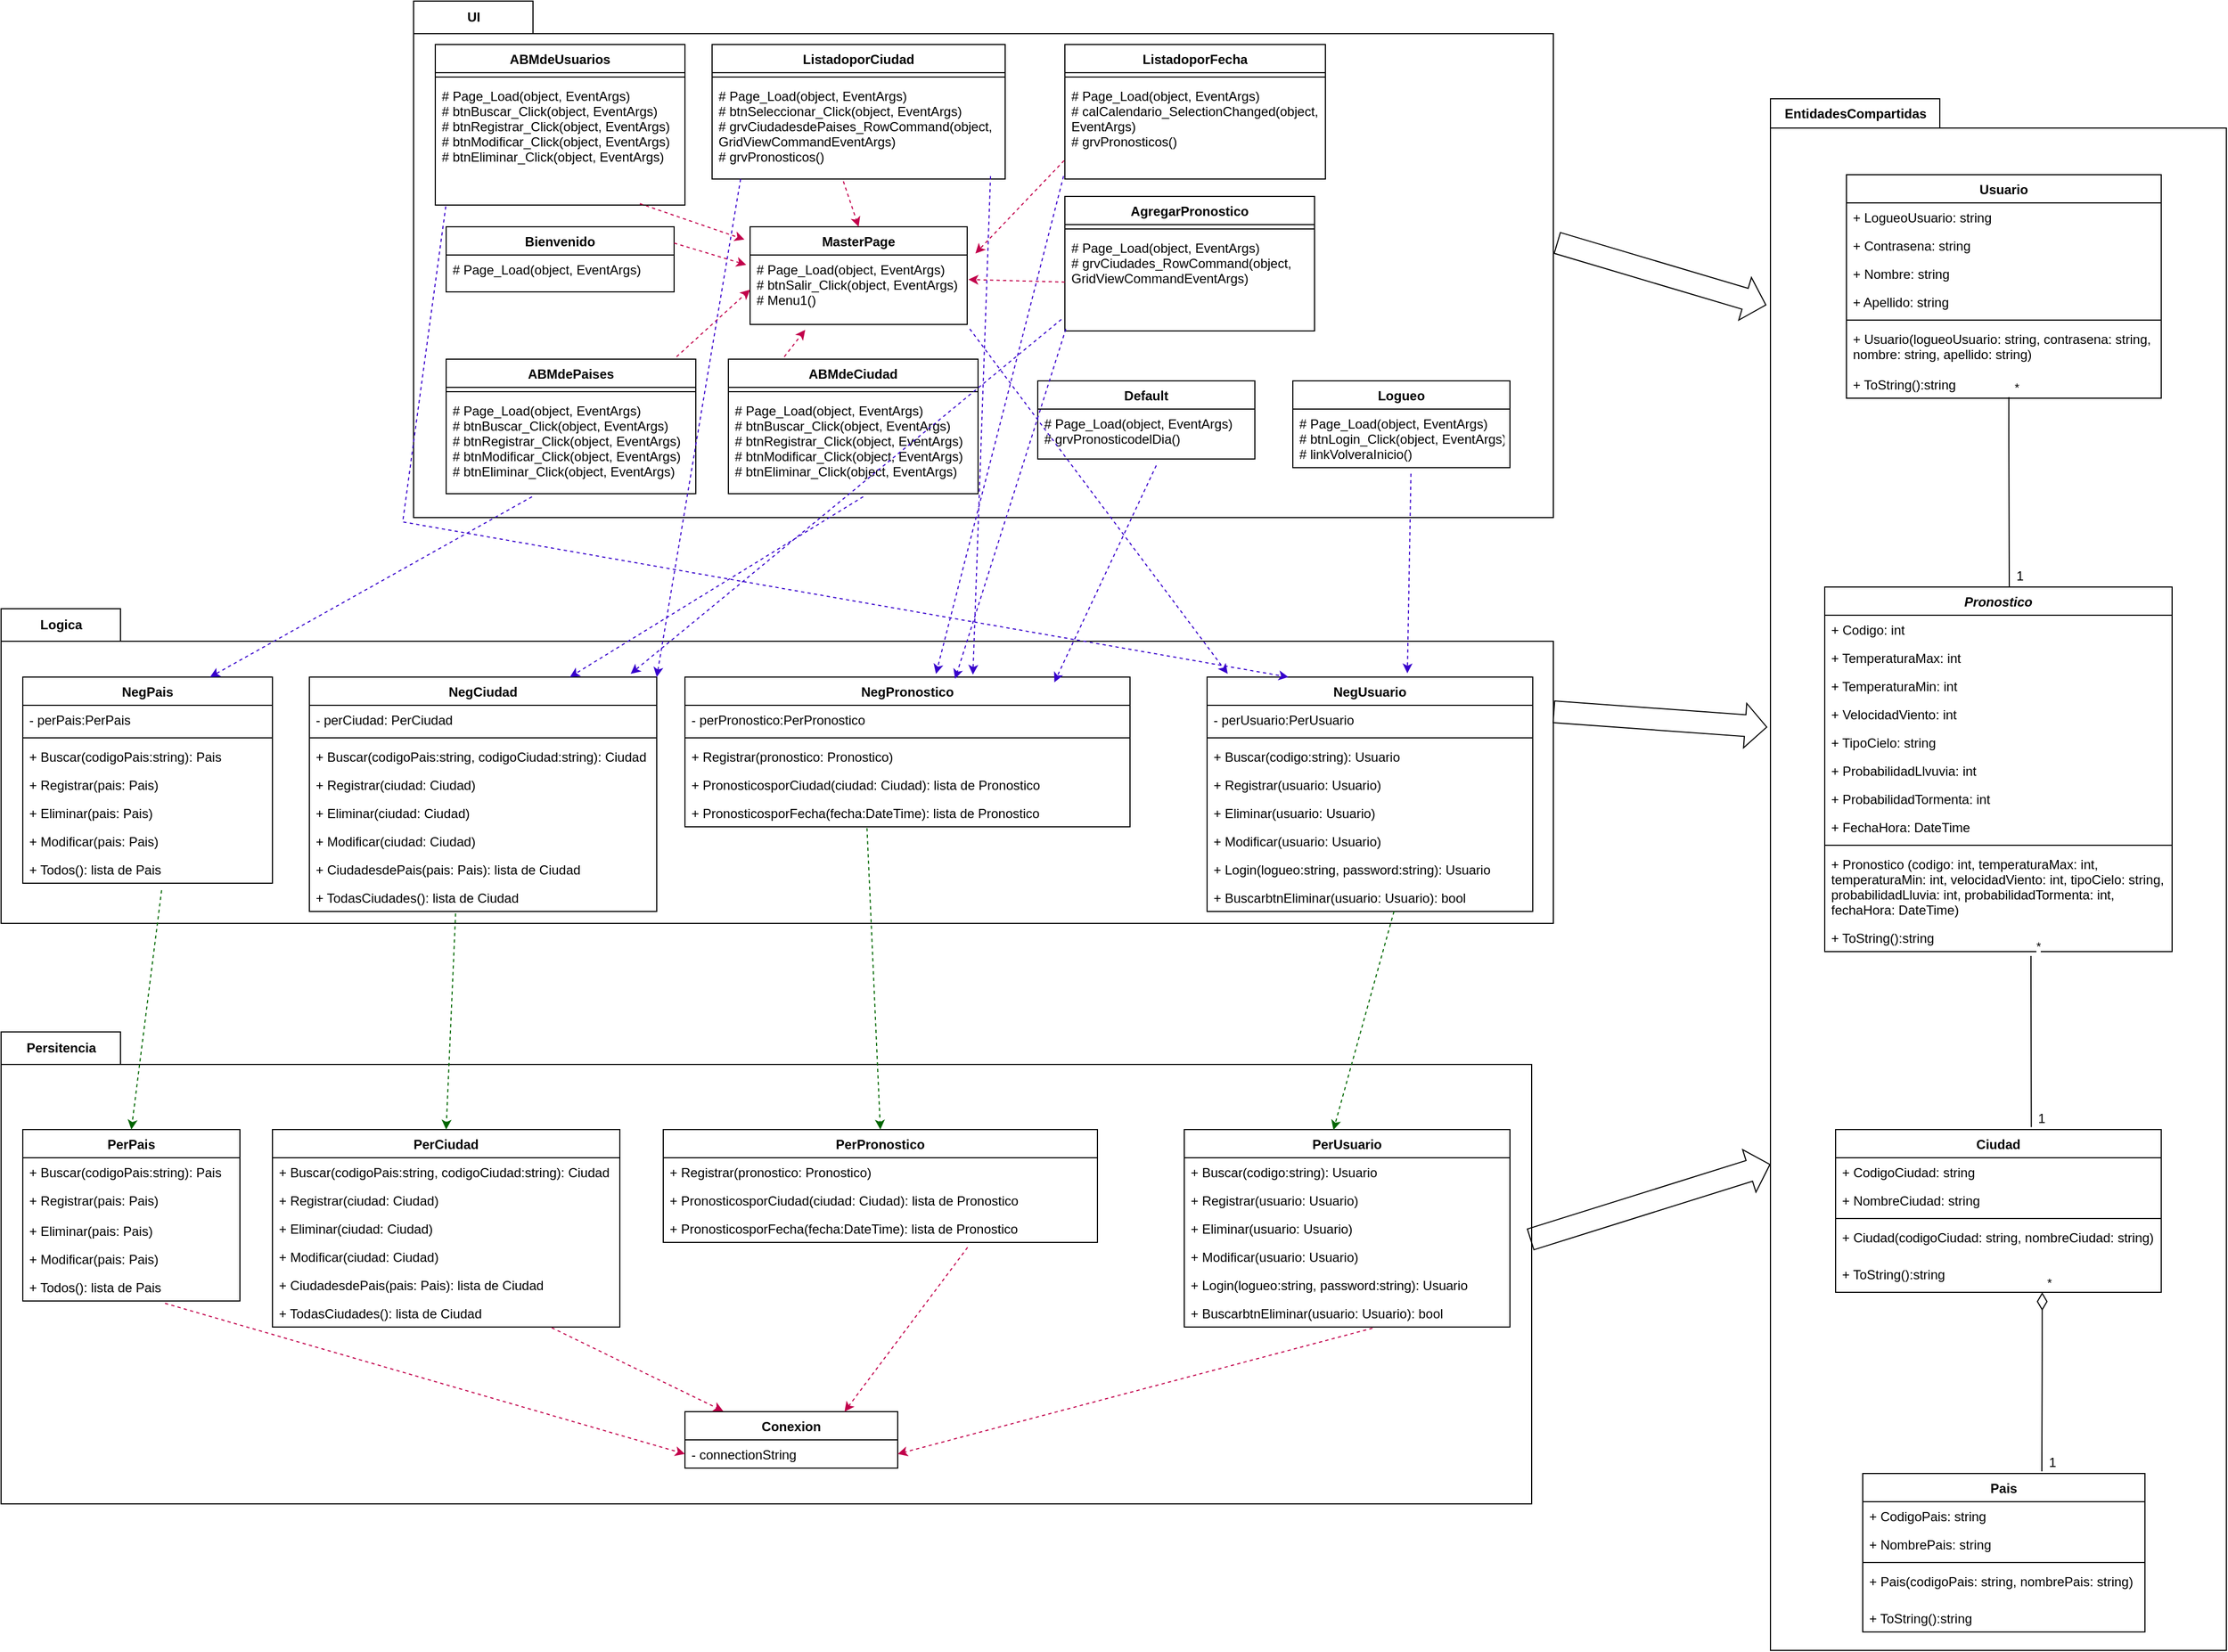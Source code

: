 <mxfile version="14.6.13" type="device"><diagram id="I49CF3sh-JaFK47ZxmbG" name="Página-1"><mxGraphModel dx="1024" dy="1761" grid="1" gridSize="10" guides="1" tooltips="1" connect="1" arrows="1" fold="1" page="1" pageScale="1" pageWidth="827" pageHeight="1169" math="0" shadow="0"><root><mxCell id="0"/><mxCell id="1" parent="0"/><mxCell id="HqcwjfHnpXyvjbrCQ0-o-144" value="EntidadesCompartidas" style="shape=folder;fontStyle=1;tabWidth=156;tabHeight=27;tabPosition=left;html=1;boundedLbl=1;labelInHeader=1;container=1;collapsible=0;recursiveResize=0;" parent="1" vertex="1"><mxGeometry x="1760" y="-560" width="420" height="1430" as="geometry"/></mxCell><mxCell id="HqcwjfHnpXyvjbrCQ0-o-1" value="Persitencia" style="shape=folder;fontStyle=1;tabWidth=110;tabHeight=30;tabPosition=left;html=1;boundedLbl=1;labelInHeader=1;container=1;collapsible=0;recursiveResize=0;" parent="1" vertex="1"><mxGeometry x="130" y="300" width="1410" height="435" as="geometry"/></mxCell><mxCell id="HqcwjfHnpXyvjbrCQ0-o-20" value="Conexion" style="swimlane;fontStyle=1;align=center;verticalAlign=top;childLayout=stackLayout;horizontal=1;startSize=26;horizontalStack=0;resizeParent=1;resizeParentMax=0;resizeLast=0;collapsible=1;marginBottom=0;" parent="HqcwjfHnpXyvjbrCQ0-o-1" vertex="1"><mxGeometry x="630" y="350" width="196" height="52" as="geometry"/></mxCell><mxCell id="HqcwjfHnpXyvjbrCQ0-o-21" value="- connectionString" style="text;strokeColor=none;fillColor=none;align=left;verticalAlign=top;spacingLeft=4;spacingRight=4;overflow=hidden;rotatable=0;points=[[0,0.5],[1,0.5]];portConstraint=eastwest;fontStyle=0" parent="HqcwjfHnpXyvjbrCQ0-o-20" vertex="1"><mxGeometry y="26" width="196" height="26" as="geometry"/></mxCell><mxCell id="HqcwjfHnpXyvjbrCQ0-o-36" value="PerCiudad" style="swimlane;fontStyle=1;align=center;verticalAlign=top;childLayout=stackLayout;horizontal=1;startSize=26;horizontalStack=0;resizeParent=1;resizeParentMax=0;resizeLast=0;collapsible=1;marginBottom=0;" parent="HqcwjfHnpXyvjbrCQ0-o-1" vertex="1"><mxGeometry x="250" y="90" width="320" height="182" as="geometry"><mxRectangle x="70" y="585" width="100" height="26" as="alternateBounds"/></mxGeometry></mxCell><mxCell id="HqcwjfHnpXyvjbrCQ0-o-37" value="+ Buscar(codigoPais:string, codigoCiudad:string): Ciudad" style="text;strokeColor=none;fillColor=none;align=left;verticalAlign=top;spacingLeft=4;spacingRight=4;overflow=hidden;rotatable=0;points=[[0,0.5],[1,0.5]];portConstraint=eastwest;fontStyle=0" parent="HqcwjfHnpXyvjbrCQ0-o-36" vertex="1"><mxGeometry y="26" width="320" height="26" as="geometry"/></mxCell><mxCell id="HqcwjfHnpXyvjbrCQ0-o-38" value="+ Registrar(ciudad: Ciudad) " style="text;strokeColor=none;fillColor=none;align=left;verticalAlign=top;spacingLeft=4;spacingRight=4;overflow=hidden;rotatable=0;points=[[0,0.5],[1,0.5]];portConstraint=eastwest;fontStyle=0" parent="HqcwjfHnpXyvjbrCQ0-o-36" vertex="1"><mxGeometry y="52" width="320" height="26" as="geometry"/></mxCell><mxCell id="HqcwjfHnpXyvjbrCQ0-o-39" value="+ Eliminar(ciudad: Ciudad) " style="text;strokeColor=none;fillColor=none;align=left;verticalAlign=top;spacingLeft=4;spacingRight=4;overflow=hidden;rotatable=0;points=[[0,0.5],[1,0.5]];portConstraint=eastwest;fontStyle=0" parent="HqcwjfHnpXyvjbrCQ0-o-36" vertex="1"><mxGeometry y="78" width="320" height="26" as="geometry"/></mxCell><mxCell id="HqcwjfHnpXyvjbrCQ0-o-40" value="+ Modificar(ciudad: Ciudad) " style="text;strokeColor=none;fillColor=none;align=left;verticalAlign=top;spacingLeft=4;spacingRight=4;overflow=hidden;rotatable=0;points=[[0,0.5],[1,0.5]];portConstraint=eastwest;fontStyle=0" parent="HqcwjfHnpXyvjbrCQ0-o-36" vertex="1"><mxGeometry y="104" width="320" height="26" as="geometry"/></mxCell><mxCell id="HqcwjfHnpXyvjbrCQ0-o-41" value="+ CiudadesdePais(pais: Pais): lista de Ciudad" style="text;strokeColor=none;fillColor=none;align=left;verticalAlign=top;spacingLeft=4;spacingRight=4;overflow=hidden;rotatable=0;points=[[0,0.5],[1,0.5]];portConstraint=eastwest;fontStyle=0" parent="HqcwjfHnpXyvjbrCQ0-o-36" vertex="1"><mxGeometry y="130" width="320" height="26" as="geometry"/></mxCell><mxCell id="HqcwjfHnpXyvjbrCQ0-o-42" value="+ TodasCiudades(): lista de Ciudad" style="text;strokeColor=none;fillColor=none;align=left;verticalAlign=top;spacingLeft=4;spacingRight=4;overflow=hidden;rotatable=0;points=[[0,0.5],[1,0.5]];portConstraint=eastwest;fontStyle=0" parent="HqcwjfHnpXyvjbrCQ0-o-36" vertex="1"><mxGeometry y="156" width="320" height="26" as="geometry"/></mxCell><mxCell id="HqcwjfHnpXyvjbrCQ0-o-30" value="PerPais" style="swimlane;fontStyle=1;align=center;verticalAlign=top;childLayout=stackLayout;horizontal=1;startSize=26;horizontalStack=0;resizeParent=1;resizeParentMax=0;resizeLast=0;collapsible=1;marginBottom=0;" parent="HqcwjfHnpXyvjbrCQ0-o-1" vertex="1"><mxGeometry x="20" y="90" width="200" height="158" as="geometry"><mxRectangle x="70" y="585" width="100" height="26" as="alternateBounds"/></mxGeometry></mxCell><mxCell id="HqcwjfHnpXyvjbrCQ0-o-31" value="+ Buscar(codigoPais:string): Pais" style="text;strokeColor=none;fillColor=none;align=left;verticalAlign=top;spacingLeft=4;spacingRight=4;overflow=hidden;rotatable=0;points=[[0,0.5],[1,0.5]];portConstraint=eastwest;fontStyle=0" parent="HqcwjfHnpXyvjbrCQ0-o-30" vertex="1"><mxGeometry y="26" width="200" height="26" as="geometry"/></mxCell><mxCell id="HqcwjfHnpXyvjbrCQ0-o-32" value="+ Registrar(pais: Pais) " style="text;strokeColor=none;fillColor=none;align=left;verticalAlign=top;spacingLeft=4;spacingRight=4;overflow=hidden;rotatable=0;points=[[0,0.5],[1,0.5]];portConstraint=eastwest;fontStyle=0" parent="HqcwjfHnpXyvjbrCQ0-o-30" vertex="1"><mxGeometry y="52" width="200" height="28" as="geometry"/></mxCell><mxCell id="HqcwjfHnpXyvjbrCQ0-o-33" value="+ Eliminar(pais: Pais) " style="text;strokeColor=none;fillColor=none;align=left;verticalAlign=top;spacingLeft=4;spacingRight=4;overflow=hidden;rotatable=0;points=[[0,0.5],[1,0.5]];portConstraint=eastwest;fontStyle=0" parent="HqcwjfHnpXyvjbrCQ0-o-30" vertex="1"><mxGeometry y="80" width="200" height="26" as="geometry"/></mxCell><mxCell id="HqcwjfHnpXyvjbrCQ0-o-34" value="+ Modificar(pais: Pais) " style="text;strokeColor=none;fillColor=none;align=left;verticalAlign=top;spacingLeft=4;spacingRight=4;overflow=hidden;rotatable=0;points=[[0,0.5],[1,0.5]];portConstraint=eastwest;fontStyle=0" parent="HqcwjfHnpXyvjbrCQ0-o-30" vertex="1"><mxGeometry y="106" width="200" height="26" as="geometry"/></mxCell><mxCell id="HqcwjfHnpXyvjbrCQ0-o-35" value="+ Todos(): lista de Pais" style="text;strokeColor=none;fillColor=none;align=left;verticalAlign=top;spacingLeft=4;spacingRight=4;overflow=hidden;rotatable=0;points=[[0,0.5],[1,0.5]];portConstraint=eastwest;fontStyle=0" parent="HqcwjfHnpXyvjbrCQ0-o-30" vertex="1"><mxGeometry y="132" width="200" height="26" as="geometry"/></mxCell><mxCell id="HqcwjfHnpXyvjbrCQ0-o-43" value="PerPronostico" style="swimlane;fontStyle=1;align=center;verticalAlign=top;childLayout=stackLayout;horizontal=1;startSize=26;horizontalStack=0;resizeParent=1;resizeParentMax=0;resizeLast=0;collapsible=1;marginBottom=0;" parent="HqcwjfHnpXyvjbrCQ0-o-1" vertex="1"><mxGeometry x="610" y="90" width="400" height="104" as="geometry"><mxRectangle x="70" y="585" width="100" height="26" as="alternateBounds"/></mxGeometry></mxCell><mxCell id="HqcwjfHnpXyvjbrCQ0-o-44" value="+ Registrar(pronostico: Pronostico) " style="text;strokeColor=none;fillColor=none;align=left;verticalAlign=top;spacingLeft=4;spacingRight=4;overflow=hidden;rotatable=0;points=[[0,0.5],[1,0.5]];portConstraint=eastwest;fontStyle=0" parent="HqcwjfHnpXyvjbrCQ0-o-43" vertex="1"><mxGeometry y="26" width="400" height="26" as="geometry"/></mxCell><mxCell id="HqcwjfHnpXyvjbrCQ0-o-45" value="+ PronosticosporCiudad(ciudad: Ciudad): lista de Pronostico" style="text;strokeColor=none;fillColor=none;align=left;verticalAlign=top;spacingLeft=4;spacingRight=4;overflow=hidden;rotatable=0;points=[[0,0.5],[1,0.5]];portConstraint=eastwest;fontStyle=0" parent="HqcwjfHnpXyvjbrCQ0-o-43" vertex="1"><mxGeometry y="52" width="400" height="26" as="geometry"/></mxCell><mxCell id="HqcwjfHnpXyvjbrCQ0-o-46" value="+ PronosticosporFecha(fecha:DateTime): lista de Pronostico" style="text;strokeColor=none;fillColor=none;align=left;verticalAlign=top;spacingLeft=4;spacingRight=4;overflow=hidden;rotatable=0;points=[[0,0.5],[1,0.5]];portConstraint=eastwest;fontStyle=0" parent="HqcwjfHnpXyvjbrCQ0-o-43" vertex="1"><mxGeometry y="78" width="400" height="26" as="geometry"/></mxCell><mxCell id="HqcwjfHnpXyvjbrCQ0-o-48" value="PerUsuario" style="swimlane;fontStyle=1;align=center;verticalAlign=top;childLayout=stackLayout;horizontal=1;startSize=26;horizontalStack=0;resizeParent=1;resizeParentMax=0;resizeLast=0;collapsible=1;marginBottom=0;" parent="HqcwjfHnpXyvjbrCQ0-o-1" vertex="1"><mxGeometry x="1090" y="90" width="300" height="182" as="geometry"><mxRectangle x="70" y="585" width="100" height="26" as="alternateBounds"/></mxGeometry></mxCell><mxCell id="HqcwjfHnpXyvjbrCQ0-o-49" value="+ Buscar(codigo:string): Usuario" style="text;strokeColor=none;fillColor=none;align=left;verticalAlign=top;spacingLeft=4;spacingRight=4;overflow=hidden;rotatable=0;points=[[0,0.5],[1,0.5]];portConstraint=eastwest;fontStyle=0" parent="HqcwjfHnpXyvjbrCQ0-o-48" vertex="1"><mxGeometry y="26" width="300" height="26" as="geometry"/></mxCell><mxCell id="HqcwjfHnpXyvjbrCQ0-o-50" value="+ Registrar(usuario: Usuario) " style="text;strokeColor=none;fillColor=none;align=left;verticalAlign=top;spacingLeft=4;spacingRight=4;overflow=hidden;rotatable=0;points=[[0,0.5],[1,0.5]];portConstraint=eastwest;fontStyle=0" parent="HqcwjfHnpXyvjbrCQ0-o-48" vertex="1"><mxGeometry y="52" width="300" height="26" as="geometry"/></mxCell><mxCell id="HqcwjfHnpXyvjbrCQ0-o-51" value="+ Eliminar(usuario: Usuario) " style="text;strokeColor=none;fillColor=none;align=left;verticalAlign=top;spacingLeft=4;spacingRight=4;overflow=hidden;rotatable=0;points=[[0,0.5],[1,0.5]];portConstraint=eastwest;fontStyle=0" parent="HqcwjfHnpXyvjbrCQ0-o-48" vertex="1"><mxGeometry y="78" width="300" height="26" as="geometry"/></mxCell><mxCell id="HqcwjfHnpXyvjbrCQ0-o-52" value="+ Modificar(usuario: Usuario) " style="text;strokeColor=none;fillColor=none;align=left;verticalAlign=top;spacingLeft=4;spacingRight=4;overflow=hidden;rotatable=0;points=[[0,0.5],[1,0.5]];portConstraint=eastwest;fontStyle=0" parent="HqcwjfHnpXyvjbrCQ0-o-48" vertex="1"><mxGeometry y="104" width="300" height="26" as="geometry"/></mxCell><mxCell id="HqcwjfHnpXyvjbrCQ0-o-53" value="+ Login(logueo:string, password:string): Usuario" style="text;strokeColor=none;fillColor=none;align=left;verticalAlign=top;spacingLeft=4;spacingRight=4;overflow=hidden;rotatable=0;points=[[0,0.5],[1,0.5]];portConstraint=eastwest;fontStyle=0" parent="HqcwjfHnpXyvjbrCQ0-o-48" vertex="1"><mxGeometry y="130" width="300" height="26" as="geometry"/></mxCell><mxCell id="HqcwjfHnpXyvjbrCQ0-o-212" value="+ BuscarbtnEliminar(usuario: Usuario): bool" style="text;strokeColor=none;fillColor=none;align=left;verticalAlign=top;spacingLeft=4;spacingRight=4;overflow=hidden;rotatable=0;points=[[0,0.5],[1,0.5]];portConstraint=eastwest;fontStyle=0" parent="HqcwjfHnpXyvjbrCQ0-o-48" vertex="1"><mxGeometry y="156" width="300" height="26" as="geometry"/></mxCell><mxCell id="VYjYgSZGdd7-2acoFGYu-6" value="" style="endArrow=classic;html=1;rounded=0;entryX=0.75;entryY=0;entryDx=0;entryDy=0;exitX=0.701;exitY=1.177;exitDx=0;exitDy=0;dashed=1;fillColor=#d80073;strokeColor=#C2004B;exitPerimeter=0;" parent="HqcwjfHnpXyvjbrCQ0-o-1" source="HqcwjfHnpXyvjbrCQ0-o-46" target="HqcwjfHnpXyvjbrCQ0-o-20" edge="1"><mxGeometry width="50" height="50" relative="1" as="geometry"><mxPoint x="950" y="470" as="sourcePoint"/><mxPoint x="712" y="671.024" as="targetPoint"/></mxGeometry></mxCell><mxCell id="VYjYgSZGdd7-2acoFGYu-7" value="" style="endArrow=classic;html=1;rounded=0;entryX=1;entryY=0.5;entryDx=0;entryDy=0;exitX=0.578;exitY=1.041;exitDx=0;exitDy=0;dashed=1;fillColor=#d80073;strokeColor=#C2004B;exitPerimeter=0;" parent="HqcwjfHnpXyvjbrCQ0-o-1" source="HqcwjfHnpXyvjbrCQ0-o-212" target="HqcwjfHnpXyvjbrCQ0-o-21" edge="1"><mxGeometry width="50" height="50" relative="1" as="geometry"><mxPoint x="640" y="490" as="sourcePoint"/><mxPoint x="632.044" y="530.184" as="targetPoint"/></mxGeometry></mxCell><mxCell id="VYjYgSZGdd7-2acoFGYu-8" value="" style="endArrow=classic;html=1;rounded=0;entryX=0;entryY=0.5;entryDx=0;entryDy=0;exitX=0.655;exitY=1.082;exitDx=0;exitDy=0;dashed=1;fillColor=#d80073;strokeColor=#C2004B;exitPerimeter=0;" parent="HqcwjfHnpXyvjbrCQ0-o-1" source="HqcwjfHnpXyvjbrCQ0-o-35" target="HqcwjfHnpXyvjbrCQ0-o-21" edge="1"><mxGeometry width="50" height="50" relative="1" as="geometry"><mxPoint x="590" y="500" as="sourcePoint"/><mxPoint x="582.044" y="540.184" as="targetPoint"/></mxGeometry></mxCell><mxCell id="VYjYgSZGdd7-2acoFGYu-9" value="" style="endArrow=classic;html=1;rounded=0;entryX=0.18;entryY=-0.01;entryDx=0;entryDy=0;exitX=0.804;exitY=1.026;exitDx=0;exitDy=0;dashed=1;fillColor=#d80073;strokeColor=#C2004B;exitPerimeter=0;entryPerimeter=0;" parent="HqcwjfHnpXyvjbrCQ0-o-1" source="HqcwjfHnpXyvjbrCQ0-o-42" target="HqcwjfHnpXyvjbrCQ0-o-20" edge="1"><mxGeometry width="50" height="50" relative="1" as="geometry"><mxPoint x="600" y="540" as="sourcePoint"/><mxPoint x="592.044" y="580.184" as="targetPoint"/></mxGeometry></mxCell><mxCell id="HqcwjfHnpXyvjbrCQ0-o-55" value="Logica" style="shape=folder;fontStyle=1;tabWidth=110;tabHeight=30;tabPosition=left;html=1;boundedLbl=1;labelInHeader=1;container=1;collapsible=0;recursiveResize=0;" parent="1" vertex="1"><mxGeometry x="130" y="-90" width="1430" height="290" as="geometry"/></mxCell><mxCell id="HqcwjfHnpXyvjbrCQ0-o-81" value="NegPronostico" style="swimlane;fontStyle=1;align=center;verticalAlign=top;childLayout=stackLayout;horizontal=1;startSize=26;horizontalStack=0;resizeParent=1;resizeParentMax=0;resizeLast=0;collapsible=1;marginBottom=0;" parent="HqcwjfHnpXyvjbrCQ0-o-55" vertex="1"><mxGeometry x="630" y="63" width="410" height="138" as="geometry"><mxRectangle x="120" y="410" width="100" height="26" as="alternateBounds"/></mxGeometry></mxCell><mxCell id="HqcwjfHnpXyvjbrCQ0-o-82" value="- perPronostico:PerPronostico " style="text;strokeColor=none;fillColor=none;align=left;verticalAlign=top;spacingLeft=4;spacingRight=4;overflow=hidden;rotatable=0;points=[[0,0.5],[1,0.5]];portConstraint=eastwest;fontStyle=0" parent="HqcwjfHnpXyvjbrCQ0-o-81" vertex="1"><mxGeometry y="26" width="410" height="26" as="geometry"/></mxCell><mxCell id="HqcwjfHnpXyvjbrCQ0-o-83" value="" style="line;strokeWidth=1;fillColor=none;align=left;verticalAlign=middle;spacingTop=-1;spacingLeft=3;spacingRight=3;rotatable=0;labelPosition=right;points=[];portConstraint=eastwest;" parent="HqcwjfHnpXyvjbrCQ0-o-81" vertex="1"><mxGeometry y="52" width="410" height="8" as="geometry"/></mxCell><mxCell id="HqcwjfHnpXyvjbrCQ0-o-84" value="+ Registrar(pronostico: Pronostico) " style="text;strokeColor=none;fillColor=none;align=left;verticalAlign=top;spacingLeft=4;spacingRight=4;overflow=hidden;rotatable=0;points=[[0,0.5],[1,0.5]];portConstraint=eastwest;fontStyle=0" parent="HqcwjfHnpXyvjbrCQ0-o-81" vertex="1"><mxGeometry y="60" width="410" height="26" as="geometry"/></mxCell><mxCell id="HqcwjfHnpXyvjbrCQ0-o-85" value="+ PronosticosporCiudad(ciudad: Ciudad): lista de Pronostico" style="text;strokeColor=none;fillColor=none;align=left;verticalAlign=top;spacingLeft=4;spacingRight=4;overflow=hidden;rotatable=0;points=[[0,0.5],[1,0.5]];portConstraint=eastwest;fontStyle=0" parent="HqcwjfHnpXyvjbrCQ0-o-81" vertex="1"><mxGeometry y="86" width="410" height="26" as="geometry"/></mxCell><mxCell id="HqcwjfHnpXyvjbrCQ0-o-86" value="+ PronosticosporFecha(fecha:DateTime): lista de Pronostico" style="text;strokeColor=none;fillColor=none;align=left;verticalAlign=top;spacingLeft=4;spacingRight=4;overflow=hidden;rotatable=0;points=[[0,0.5],[1,0.5]];portConstraint=eastwest;fontStyle=0" parent="HqcwjfHnpXyvjbrCQ0-o-81" vertex="1"><mxGeometry y="112" width="410" height="26" as="geometry"/></mxCell><mxCell id="HqcwjfHnpXyvjbrCQ0-o-72" value="NegCiudad" style="swimlane;fontStyle=1;align=center;verticalAlign=top;childLayout=stackLayout;horizontal=1;startSize=26;horizontalStack=0;resizeParent=1;resizeParentMax=0;resizeLast=0;collapsible=1;marginBottom=0;" parent="HqcwjfHnpXyvjbrCQ0-o-55" vertex="1"><mxGeometry x="284" y="63" width="320" height="216" as="geometry"><mxRectangle x="120" y="410" width="100" height="26" as="alternateBounds"/></mxGeometry></mxCell><mxCell id="HqcwjfHnpXyvjbrCQ0-o-73" value="- perCiudad: PerCiudad " style="text;strokeColor=none;fillColor=none;align=left;verticalAlign=top;spacingLeft=4;spacingRight=4;overflow=hidden;rotatable=0;points=[[0,0.5],[1,0.5]];portConstraint=eastwest;fontStyle=0" parent="HqcwjfHnpXyvjbrCQ0-o-72" vertex="1"><mxGeometry y="26" width="320" height="26" as="geometry"/></mxCell><mxCell id="HqcwjfHnpXyvjbrCQ0-o-74" value="" style="line;strokeWidth=1;fillColor=none;align=left;verticalAlign=middle;spacingTop=-1;spacingLeft=3;spacingRight=3;rotatable=0;labelPosition=right;points=[];portConstraint=eastwest;" parent="HqcwjfHnpXyvjbrCQ0-o-72" vertex="1"><mxGeometry y="52" width="320" height="8" as="geometry"/></mxCell><mxCell id="HqcwjfHnpXyvjbrCQ0-o-75" value="+ Buscar(codigoPais:string, codigoCiudad:string): Ciudad" style="text;strokeColor=none;fillColor=none;align=left;verticalAlign=top;spacingLeft=4;spacingRight=4;overflow=hidden;rotatable=0;points=[[0,0.5],[1,0.5]];portConstraint=eastwest;fontStyle=0" parent="HqcwjfHnpXyvjbrCQ0-o-72" vertex="1"><mxGeometry y="60" width="320" height="26" as="geometry"/></mxCell><mxCell id="HqcwjfHnpXyvjbrCQ0-o-76" value="+ Registrar(ciudad: Ciudad) " style="text;strokeColor=none;fillColor=none;align=left;verticalAlign=top;spacingLeft=4;spacingRight=4;overflow=hidden;rotatable=0;points=[[0,0.5],[1,0.5]];portConstraint=eastwest;fontStyle=0" parent="HqcwjfHnpXyvjbrCQ0-o-72" vertex="1"><mxGeometry y="86" width="320" height="26" as="geometry"/></mxCell><mxCell id="HqcwjfHnpXyvjbrCQ0-o-77" value="+ Eliminar(ciudad: Ciudad) " style="text;strokeColor=none;fillColor=none;align=left;verticalAlign=top;spacingLeft=4;spacingRight=4;overflow=hidden;rotatable=0;points=[[0,0.5],[1,0.5]];portConstraint=eastwest;fontStyle=0" parent="HqcwjfHnpXyvjbrCQ0-o-72" vertex="1"><mxGeometry y="112" width="320" height="26" as="geometry"/></mxCell><mxCell id="HqcwjfHnpXyvjbrCQ0-o-78" value="+ Modificar(ciudad: Ciudad) " style="text;strokeColor=none;fillColor=none;align=left;verticalAlign=top;spacingLeft=4;spacingRight=4;overflow=hidden;rotatable=0;points=[[0,0.5],[1,0.5]];portConstraint=eastwest;fontStyle=0" parent="HqcwjfHnpXyvjbrCQ0-o-72" vertex="1"><mxGeometry y="138" width="320" height="26" as="geometry"/></mxCell><mxCell id="HqcwjfHnpXyvjbrCQ0-o-79" value="+ CiudadesdePais(pais: Pais): lista de Ciudad" style="text;strokeColor=none;fillColor=none;align=left;verticalAlign=top;spacingLeft=4;spacingRight=4;overflow=hidden;rotatable=0;points=[[0,0.5],[1,0.5]];portConstraint=eastwest;fontStyle=0" parent="HqcwjfHnpXyvjbrCQ0-o-72" vertex="1"><mxGeometry y="164" width="320" height="26" as="geometry"/></mxCell><mxCell id="HqcwjfHnpXyvjbrCQ0-o-80" value="+ TodasCiudades(): lista de Ciudad" style="text;strokeColor=none;fillColor=none;align=left;verticalAlign=top;spacingLeft=4;spacingRight=4;overflow=hidden;rotatable=0;points=[[0,0.5],[1,0.5]];portConstraint=eastwest;fontStyle=0" parent="HqcwjfHnpXyvjbrCQ0-o-72" vertex="1"><mxGeometry y="190" width="320" height="26" as="geometry"/></mxCell><mxCell id="HqcwjfHnpXyvjbrCQ0-o-88" value="NegUsuario" style="swimlane;fontStyle=1;align=center;verticalAlign=top;childLayout=stackLayout;horizontal=1;startSize=26;horizontalStack=0;resizeParent=1;resizeParentMax=0;resizeLast=0;collapsible=1;marginBottom=0;" parent="HqcwjfHnpXyvjbrCQ0-o-55" vertex="1"><mxGeometry x="1111" y="63" width="300" height="216" as="geometry"><mxRectangle x="120" y="410" width="100" height="26" as="alternateBounds"/></mxGeometry></mxCell><mxCell id="HqcwjfHnpXyvjbrCQ0-o-89" value="- perUsuario:PerUsuario " style="text;strokeColor=none;fillColor=none;align=left;verticalAlign=top;spacingLeft=4;spacingRight=4;overflow=hidden;rotatable=0;points=[[0,0.5],[1,0.5]];portConstraint=eastwest;fontStyle=0" parent="HqcwjfHnpXyvjbrCQ0-o-88" vertex="1"><mxGeometry y="26" width="300" height="26" as="geometry"/></mxCell><mxCell id="HqcwjfHnpXyvjbrCQ0-o-90" value="" style="line;strokeWidth=1;fillColor=none;align=left;verticalAlign=middle;spacingTop=-1;spacingLeft=3;spacingRight=3;rotatable=0;labelPosition=right;points=[];portConstraint=eastwest;" parent="HqcwjfHnpXyvjbrCQ0-o-88" vertex="1"><mxGeometry y="52" width="300" height="8" as="geometry"/></mxCell><mxCell id="HqcwjfHnpXyvjbrCQ0-o-91" value="+ Buscar(codigo:string): Usuario" style="text;strokeColor=none;fillColor=none;align=left;verticalAlign=top;spacingLeft=4;spacingRight=4;overflow=hidden;rotatable=0;points=[[0,0.5],[1,0.5]];portConstraint=eastwest;fontStyle=0" parent="HqcwjfHnpXyvjbrCQ0-o-88" vertex="1"><mxGeometry y="60" width="300" height="26" as="geometry"/></mxCell><mxCell id="HqcwjfHnpXyvjbrCQ0-o-92" value="+ Registrar(usuario: Usuario) " style="text;strokeColor=none;fillColor=none;align=left;verticalAlign=top;spacingLeft=4;spacingRight=4;overflow=hidden;rotatable=0;points=[[0,0.5],[1,0.5]];portConstraint=eastwest;fontStyle=0" parent="HqcwjfHnpXyvjbrCQ0-o-88" vertex="1"><mxGeometry y="86" width="300" height="26" as="geometry"/></mxCell><mxCell id="HqcwjfHnpXyvjbrCQ0-o-93" value="+ Eliminar(usuario: Usuario) " style="text;strokeColor=none;fillColor=none;align=left;verticalAlign=top;spacingLeft=4;spacingRight=4;overflow=hidden;rotatable=0;points=[[0,0.5],[1,0.5]];portConstraint=eastwest;fontStyle=0" parent="HqcwjfHnpXyvjbrCQ0-o-88" vertex="1"><mxGeometry y="112" width="300" height="26" as="geometry"/></mxCell><mxCell id="HqcwjfHnpXyvjbrCQ0-o-94" value="+ Modificar(usuario: Usuario) " style="text;strokeColor=none;fillColor=none;align=left;verticalAlign=top;spacingLeft=4;spacingRight=4;overflow=hidden;rotatable=0;points=[[0,0.5],[1,0.5]];portConstraint=eastwest;fontStyle=0" parent="HqcwjfHnpXyvjbrCQ0-o-88" vertex="1"><mxGeometry y="138" width="300" height="26" as="geometry"/></mxCell><mxCell id="HqcwjfHnpXyvjbrCQ0-o-95" value="+ Login(logueo:string, password:string): Usuario" style="text;strokeColor=none;fillColor=none;align=left;verticalAlign=top;spacingLeft=4;spacingRight=4;overflow=hidden;rotatable=0;points=[[0,0.5],[1,0.5]];portConstraint=eastwest;fontStyle=0" parent="HqcwjfHnpXyvjbrCQ0-o-88" vertex="1"><mxGeometry y="164" width="300" height="26" as="geometry"/></mxCell><mxCell id="MFG7VOL0xQD7jnvWzTgx-1" value="+ BuscarbtnEliminar(usuario: Usuario): bool" style="text;strokeColor=none;fillColor=none;align=left;verticalAlign=top;spacingLeft=4;spacingRight=4;overflow=hidden;rotatable=0;points=[[0,0.5],[1,0.5]];portConstraint=eastwest;fontStyle=0" parent="HqcwjfHnpXyvjbrCQ0-o-88" vertex="1"><mxGeometry y="190" width="300" height="26" as="geometry"/></mxCell><mxCell id="HqcwjfHnpXyvjbrCQ0-o-64" value="NegPais" style="swimlane;fontStyle=1;align=center;verticalAlign=top;childLayout=stackLayout;horizontal=1;startSize=26;horizontalStack=0;resizeParent=1;resizeParentMax=0;resizeLast=0;collapsible=1;marginBottom=0;" parent="HqcwjfHnpXyvjbrCQ0-o-55" vertex="1"><mxGeometry x="20" y="63" width="230" height="190" as="geometry"><mxRectangle x="120" y="410" width="100" height="26" as="alternateBounds"/></mxGeometry></mxCell><mxCell id="HqcwjfHnpXyvjbrCQ0-o-65" value="- perPais:PerPais " style="text;strokeColor=none;fillColor=none;align=left;verticalAlign=top;spacingLeft=4;spacingRight=4;overflow=hidden;rotatable=0;points=[[0,0.5],[1,0.5]];portConstraint=eastwest;fontStyle=0" parent="HqcwjfHnpXyvjbrCQ0-o-64" vertex="1"><mxGeometry y="26" width="230" height="26" as="geometry"/></mxCell><mxCell id="HqcwjfHnpXyvjbrCQ0-o-66" value="" style="line;strokeWidth=1;fillColor=none;align=left;verticalAlign=middle;spacingTop=-1;spacingLeft=3;spacingRight=3;rotatable=0;labelPosition=right;points=[];portConstraint=eastwest;" parent="HqcwjfHnpXyvjbrCQ0-o-64" vertex="1"><mxGeometry y="52" width="230" height="8" as="geometry"/></mxCell><mxCell id="HqcwjfHnpXyvjbrCQ0-o-67" value="+ Buscar(codigoPais:string): Pais" style="text;strokeColor=none;fillColor=none;align=left;verticalAlign=top;spacingLeft=4;spacingRight=4;overflow=hidden;rotatable=0;points=[[0,0.5],[1,0.5]];portConstraint=eastwest;fontStyle=0" parent="HqcwjfHnpXyvjbrCQ0-o-64" vertex="1"><mxGeometry y="60" width="230" height="26" as="geometry"/></mxCell><mxCell id="HqcwjfHnpXyvjbrCQ0-o-68" value="+ Registrar(pais: Pais) " style="text;strokeColor=none;fillColor=none;align=left;verticalAlign=top;spacingLeft=4;spacingRight=4;overflow=hidden;rotatable=0;points=[[0,0.5],[1,0.5]];portConstraint=eastwest;fontStyle=0" parent="HqcwjfHnpXyvjbrCQ0-o-64" vertex="1"><mxGeometry y="86" width="230" height="26" as="geometry"/></mxCell><mxCell id="HqcwjfHnpXyvjbrCQ0-o-69" value="+ Eliminar(pais: Pais) " style="text;strokeColor=none;fillColor=none;align=left;verticalAlign=top;spacingLeft=4;spacingRight=4;overflow=hidden;rotatable=0;points=[[0,0.5],[1,0.5]];portConstraint=eastwest;fontStyle=0" parent="HqcwjfHnpXyvjbrCQ0-o-64" vertex="1"><mxGeometry y="112" width="230" height="26" as="geometry"/></mxCell><mxCell id="HqcwjfHnpXyvjbrCQ0-o-70" value="+ Modificar(pais: Pais) " style="text;strokeColor=none;fillColor=none;align=left;verticalAlign=top;spacingLeft=4;spacingRight=4;overflow=hidden;rotatable=0;points=[[0,0.5],[1,0.5]];portConstraint=eastwest;fontStyle=0" parent="HqcwjfHnpXyvjbrCQ0-o-64" vertex="1"><mxGeometry y="138" width="230" height="26" as="geometry"/></mxCell><mxCell id="HqcwjfHnpXyvjbrCQ0-o-71" value="+ Todos(): lista de Pais" style="text;strokeColor=none;fillColor=none;align=left;verticalAlign=top;spacingLeft=4;spacingRight=4;overflow=hidden;rotatable=0;points=[[0,0.5],[1,0.5]];portConstraint=eastwest;fontStyle=0" parent="HqcwjfHnpXyvjbrCQ0-o-64" vertex="1"><mxGeometry y="164" width="230" height="26" as="geometry"/></mxCell><mxCell id="HqcwjfHnpXyvjbrCQ0-o-97" value="Usuario" style="swimlane;fontStyle=1;childLayout=stackLayout;horizontal=1;startSize=26;fillColor=none;horizontalStack=0;resizeParent=1;resizeParentMax=0;resizeLast=0;collapsible=1;marginBottom=0;" parent="1" vertex="1"><mxGeometry x="1830" y="-490" width="290" height="206" as="geometry"/></mxCell><mxCell id="HqcwjfHnpXyvjbrCQ0-o-98" value="+ LogueoUsuario: string" style="text;strokeColor=none;fillColor=none;align=left;verticalAlign=top;spacingLeft=4;spacingRight=4;overflow=hidden;rotatable=0;points=[[0,0.5],[1,0.5]];portConstraint=eastwest;" parent="HqcwjfHnpXyvjbrCQ0-o-97" vertex="1"><mxGeometry y="26" width="290" height="26" as="geometry"/></mxCell><mxCell id="HqcwjfHnpXyvjbrCQ0-o-99" value="+ Contrasena: string" style="text;strokeColor=none;fillColor=none;align=left;verticalAlign=top;spacingLeft=4;spacingRight=4;overflow=hidden;rotatable=0;points=[[0,0.5],[1,0.5]];portConstraint=eastwest;" parent="HqcwjfHnpXyvjbrCQ0-o-97" vertex="1"><mxGeometry y="52" width="290" height="26" as="geometry"/></mxCell><mxCell id="HqcwjfHnpXyvjbrCQ0-o-100" value="+ Nombre: string" style="text;strokeColor=none;fillColor=none;align=left;verticalAlign=top;spacingLeft=4;spacingRight=4;overflow=hidden;rotatable=0;points=[[0,0.5],[1,0.5]];portConstraint=eastwest;" parent="HqcwjfHnpXyvjbrCQ0-o-97" vertex="1"><mxGeometry y="78" width="290" height="26" as="geometry"/></mxCell><mxCell id="HqcwjfHnpXyvjbrCQ0-o-101" value="+ Apellido: string" style="text;strokeColor=none;fillColor=none;align=left;verticalAlign=top;spacingLeft=4;spacingRight=4;overflow=hidden;rotatable=0;points=[[0,0.5],[1,0.5]];portConstraint=eastwest;" parent="HqcwjfHnpXyvjbrCQ0-o-97" vertex="1"><mxGeometry y="104" width="290" height="26" as="geometry"/></mxCell><mxCell id="HqcwjfHnpXyvjbrCQ0-o-102" value="" style="line;strokeWidth=1;fillColor=none;align=left;verticalAlign=middle;spacingTop=-1;spacingLeft=3;spacingRight=3;rotatable=0;labelPosition=right;points=[];portConstraint=eastwest;" parent="HqcwjfHnpXyvjbrCQ0-o-97" vertex="1"><mxGeometry y="130" width="290" height="8" as="geometry"/></mxCell><mxCell id="HqcwjfHnpXyvjbrCQ0-o-103" value="+ Usuario(logueoUsuario: string, contrasena: string,&#10;nombre: string, apellido: string)" style="text;strokeColor=none;fillColor=none;align=left;verticalAlign=top;spacingLeft=4;spacingRight=4;overflow=hidden;rotatable=0;points=[[0,0.5],[1,0.5]];portConstraint=eastwest;" parent="HqcwjfHnpXyvjbrCQ0-o-97" vertex="1"><mxGeometry y="138" width="290" height="42" as="geometry"/></mxCell><mxCell id="HqcwjfHnpXyvjbrCQ0-o-104" value="+ ToString():string" style="text;strokeColor=none;fillColor=none;align=left;verticalAlign=top;spacingLeft=4;spacingRight=4;overflow=hidden;rotatable=0;points=[[0,0.5],[1,0.5]];portConstraint=eastwest;" parent="HqcwjfHnpXyvjbrCQ0-o-97" vertex="1"><mxGeometry y="180" width="290" height="26" as="geometry"/></mxCell><mxCell id="HqcwjfHnpXyvjbrCQ0-o-105" value="Pronostico" style="swimlane;fontStyle=3;childLayout=stackLayout;horizontal=1;startSize=26;fillColor=none;horizontalStack=0;resizeParent=1;resizeParentMax=0;resizeLast=0;collapsible=1;marginBottom=0;" parent="1" vertex="1"><mxGeometry x="1810" y="-110" width="320" height="336" as="geometry"><mxRectangle x="80" y="80" width="90" height="26" as="alternateBounds"/></mxGeometry></mxCell><mxCell id="HqcwjfHnpXyvjbrCQ0-o-106" value="+ Codigo: int" style="text;strokeColor=none;fillColor=none;align=left;verticalAlign=top;spacingLeft=4;spacingRight=4;overflow=hidden;rotatable=0;points=[[0,0.5],[1,0.5]];portConstraint=eastwest;" parent="HqcwjfHnpXyvjbrCQ0-o-105" vertex="1"><mxGeometry y="26" width="320" height="26" as="geometry"/></mxCell><mxCell id="HqcwjfHnpXyvjbrCQ0-o-107" value="+ TemperaturaMax: int" style="text;strokeColor=none;fillColor=none;align=left;verticalAlign=top;spacingLeft=4;spacingRight=4;overflow=hidden;rotatable=0;points=[[0,0.5],[1,0.5]];portConstraint=eastwest;fontStyle=0" parent="HqcwjfHnpXyvjbrCQ0-o-105" vertex="1"><mxGeometry y="52" width="320" height="26" as="geometry"/></mxCell><mxCell id="HqcwjfHnpXyvjbrCQ0-o-108" value="+ TemperaturaMin: int" style="text;strokeColor=none;fillColor=none;align=left;verticalAlign=top;spacingLeft=4;spacingRight=4;overflow=hidden;rotatable=0;points=[[0,0.5],[1,0.5]];portConstraint=eastwest;" parent="HqcwjfHnpXyvjbrCQ0-o-105" vertex="1"><mxGeometry y="78" width="320" height="26" as="geometry"/></mxCell><mxCell id="HqcwjfHnpXyvjbrCQ0-o-109" value="+ VelocidadViento: int" style="text;strokeColor=none;fillColor=none;align=left;verticalAlign=top;spacingLeft=4;spacingRight=4;overflow=hidden;rotatable=0;points=[[0,0.5],[1,0.5]];portConstraint=eastwest;fontStyle=0" parent="HqcwjfHnpXyvjbrCQ0-o-105" vertex="1"><mxGeometry y="104" width="320" height="26" as="geometry"/></mxCell><mxCell id="HqcwjfHnpXyvjbrCQ0-o-110" value="+ TipoCielo: string" style="text;strokeColor=none;fillColor=none;align=left;verticalAlign=top;spacingLeft=4;spacingRight=4;overflow=hidden;rotatable=0;points=[[0,0.5],[1,0.5]];portConstraint=eastwest;fontStyle=0" parent="HqcwjfHnpXyvjbrCQ0-o-105" vertex="1"><mxGeometry y="130" width="320" height="26" as="geometry"/></mxCell><mxCell id="HqcwjfHnpXyvjbrCQ0-o-111" value="+ ProbabilidadLlvuvia: int" style="text;strokeColor=none;fillColor=none;align=left;verticalAlign=top;spacingLeft=4;spacingRight=4;overflow=hidden;rotatable=0;points=[[0,0.5],[1,0.5]];portConstraint=eastwest;" parent="HqcwjfHnpXyvjbrCQ0-o-105" vertex="1"><mxGeometry y="156" width="320" height="26" as="geometry"/></mxCell><mxCell id="HqcwjfHnpXyvjbrCQ0-o-112" value="+ ProbabilidadTormenta: int" style="text;strokeColor=none;fillColor=none;align=left;verticalAlign=top;spacingLeft=4;spacingRight=4;overflow=hidden;rotatable=0;points=[[0,0.5],[1,0.5]];portConstraint=eastwest;" parent="HqcwjfHnpXyvjbrCQ0-o-105" vertex="1"><mxGeometry y="182" width="320" height="26" as="geometry"/></mxCell><mxCell id="HqcwjfHnpXyvjbrCQ0-o-113" value="+ FechaHora: DateTime" style="text;strokeColor=none;fillColor=none;align=left;verticalAlign=top;spacingLeft=4;spacingRight=4;overflow=hidden;rotatable=0;points=[[0,0.5],[1,0.5]];portConstraint=eastwest;" parent="HqcwjfHnpXyvjbrCQ0-o-105" vertex="1"><mxGeometry y="208" width="320" height="26" as="geometry"/></mxCell><mxCell id="HqcwjfHnpXyvjbrCQ0-o-114" value="" style="line;strokeWidth=1;fillColor=none;align=left;verticalAlign=middle;spacingTop=-1;spacingLeft=3;spacingRight=3;rotatable=0;labelPosition=right;points=[];portConstraint=eastwest;" parent="HqcwjfHnpXyvjbrCQ0-o-105" vertex="1"><mxGeometry y="234" width="320" height="8" as="geometry"/></mxCell><mxCell id="HqcwjfHnpXyvjbrCQ0-o-115" value="+ Pronostico (codigo: int, temperaturaMax: int,&#10;temperaturaMin: int, velocidadViento: int, tipoCielo: string,&#10;probabilidadLluvia: int, probabilidadTormenta: int,&#10;fechaHora: DateTime)" style="text;strokeColor=none;fillColor=none;align=left;verticalAlign=top;spacingLeft=4;spacingRight=4;overflow=hidden;rotatable=0;points=[[0,0.5],[1,0.5]];portConstraint=eastwest;" parent="HqcwjfHnpXyvjbrCQ0-o-105" vertex="1"><mxGeometry y="242" width="320" height="68" as="geometry"/></mxCell><mxCell id="HqcwjfHnpXyvjbrCQ0-o-116" value="+ ToString():string" style="text;strokeColor=none;fillColor=none;align=left;verticalAlign=top;spacingLeft=4;spacingRight=4;overflow=hidden;rotatable=0;points=[[0,0.5],[1,0.5]];portConstraint=eastwest;" parent="HqcwjfHnpXyvjbrCQ0-o-105" vertex="1"><mxGeometry y="310" width="320" height="26" as="geometry"/></mxCell><mxCell id="HqcwjfHnpXyvjbrCQ0-o-117" value="Pais" style="swimlane;fontStyle=1;childLayout=stackLayout;horizontal=1;startSize=26;fillColor=none;horizontalStack=0;resizeParent=1;resizeParentMax=0;resizeLast=0;collapsible=1;marginBottom=0;" parent="1" vertex="1"><mxGeometry x="1845" y="707" width="260" height="146" as="geometry"/></mxCell><mxCell id="HqcwjfHnpXyvjbrCQ0-o-118" value="+ CodigoPais: string" style="text;strokeColor=none;fillColor=none;align=left;verticalAlign=top;spacingLeft=4;spacingRight=4;overflow=hidden;rotatable=0;points=[[0,0.5],[1,0.5]];portConstraint=eastwest;" parent="HqcwjfHnpXyvjbrCQ0-o-117" vertex="1"><mxGeometry y="26" width="260" height="26" as="geometry"/></mxCell><mxCell id="HqcwjfHnpXyvjbrCQ0-o-119" value="+ NombrePais: string" style="text;strokeColor=none;fillColor=none;align=left;verticalAlign=top;spacingLeft=4;spacingRight=4;overflow=hidden;rotatable=0;points=[[0,0.5],[1,0.5]];portConstraint=eastwest;" parent="HqcwjfHnpXyvjbrCQ0-o-117" vertex="1"><mxGeometry y="52" width="260" height="26" as="geometry"/></mxCell><mxCell id="HqcwjfHnpXyvjbrCQ0-o-120" value="" style="line;strokeWidth=1;fillColor=none;align=left;verticalAlign=middle;spacingTop=-1;spacingLeft=3;spacingRight=3;rotatable=0;labelPosition=right;points=[];portConstraint=eastwest;" parent="HqcwjfHnpXyvjbrCQ0-o-117" vertex="1"><mxGeometry y="78" width="260" height="8" as="geometry"/></mxCell><mxCell id="HqcwjfHnpXyvjbrCQ0-o-121" value="+ Pais(codigoPais: string, nombrePais: string)" style="text;strokeColor=none;fillColor=none;align=left;verticalAlign=top;spacingLeft=4;spacingRight=4;overflow=hidden;rotatable=0;points=[[0,0.5],[1,0.5]];portConstraint=eastwest;" parent="HqcwjfHnpXyvjbrCQ0-o-117" vertex="1"><mxGeometry y="86" width="260" height="34" as="geometry"/></mxCell><mxCell id="HqcwjfHnpXyvjbrCQ0-o-122" value="+ ToString():string" style="text;strokeColor=none;fillColor=none;align=left;verticalAlign=top;spacingLeft=4;spacingRight=4;overflow=hidden;rotatable=0;points=[[0,0.5],[1,0.5]];portConstraint=eastwest;" parent="HqcwjfHnpXyvjbrCQ0-o-117" vertex="1"><mxGeometry y="120" width="260" height="26" as="geometry"/></mxCell><mxCell id="HqcwjfHnpXyvjbrCQ0-o-123" value="Ciudad" style="swimlane;fontStyle=1;childLayout=stackLayout;horizontal=1;startSize=26;fillColor=none;horizontalStack=0;resizeParent=1;resizeParentMax=0;resizeLast=0;collapsible=1;marginBottom=0;" parent="1" vertex="1"><mxGeometry x="1820" y="390" width="300" height="150" as="geometry"/></mxCell><mxCell id="HqcwjfHnpXyvjbrCQ0-o-124" value="+ CodigoCiudad: string" style="text;strokeColor=none;fillColor=none;align=left;verticalAlign=top;spacingLeft=4;spacingRight=4;overflow=hidden;rotatable=0;points=[[0,0.5],[1,0.5]];portConstraint=eastwest;" parent="HqcwjfHnpXyvjbrCQ0-o-123" vertex="1"><mxGeometry y="26" width="300" height="26" as="geometry"/></mxCell><mxCell id="HqcwjfHnpXyvjbrCQ0-o-125" value="+ NombreCiudad: string" style="text;strokeColor=none;fillColor=none;align=left;verticalAlign=top;spacingLeft=4;spacingRight=4;overflow=hidden;rotatable=0;points=[[0,0.5],[1,0.5]];portConstraint=eastwest;" parent="HqcwjfHnpXyvjbrCQ0-o-123" vertex="1"><mxGeometry y="52" width="300" height="26" as="geometry"/></mxCell><mxCell id="HqcwjfHnpXyvjbrCQ0-o-126" value="" style="line;strokeWidth=1;fillColor=none;align=left;verticalAlign=middle;spacingTop=-1;spacingLeft=3;spacingRight=3;rotatable=0;labelPosition=right;points=[];portConstraint=eastwest;" parent="HqcwjfHnpXyvjbrCQ0-o-123" vertex="1"><mxGeometry y="78" width="300" height="8" as="geometry"/></mxCell><mxCell id="HqcwjfHnpXyvjbrCQ0-o-127" value="+ Ciudad(codigoCiudad: string, nombreCiudad: string)" style="text;strokeColor=none;fillColor=none;align=left;verticalAlign=top;spacingLeft=4;spacingRight=4;overflow=hidden;rotatable=0;points=[[0,0.5],[1,0.5]];portConstraint=eastwest;" parent="HqcwjfHnpXyvjbrCQ0-o-123" vertex="1"><mxGeometry y="86" width="300" height="34" as="geometry"/></mxCell><mxCell id="HqcwjfHnpXyvjbrCQ0-o-128" value="+ ToString():string" style="text;strokeColor=none;fillColor=none;align=left;verticalAlign=top;spacingLeft=4;spacingRight=4;overflow=hidden;rotatable=0;points=[[0,0.5],[1,0.5]];portConstraint=eastwest;" parent="HqcwjfHnpXyvjbrCQ0-o-123" vertex="1"><mxGeometry y="120" width="300" height="30" as="geometry"/></mxCell><mxCell id="HqcwjfHnpXyvjbrCQ0-o-129" value="*" style="endArrow=none;html=1;endSize=12;startArrow=diamondThin;startSize=14;startFill=0;edgeStyle=orthogonalEdgeStyle;align=left;verticalAlign=bottom;endFill=0;" parent="1" edge="1"><mxGeometry x="-1" y="3" relative="1" as="geometry"><mxPoint x="2010.34" y="540" as="sourcePoint"/><mxPoint x="2010" y="705" as="targetPoint"/><Array as="points"><mxPoint x="2010.34" y="608"/><mxPoint x="2010.34" y="608"/></Array></mxGeometry></mxCell><mxCell id="HqcwjfHnpXyvjbrCQ0-o-130" value="1" style="text;html=1;strokeColor=none;fillColor=none;align=center;verticalAlign=middle;whiteSpace=wrap;rounded=0;" parent="1" vertex="1"><mxGeometry x="2000" y="687" width="40" height="20" as="geometry"/></mxCell><mxCell id="HqcwjfHnpXyvjbrCQ0-o-131" value="*" style="endArrow=none;html=1;endSize=12;startArrow=none;startSize=14;startFill=0;edgeStyle=orthogonalEdgeStyle;align=left;verticalAlign=bottom;entryX=0.601;entryY=-0.015;entryDx=0;entryDy=0;endFill=0;entryPerimeter=0;" parent="1" target="HqcwjfHnpXyvjbrCQ0-o-123" edge="1"><mxGeometry x="-1" y="3" relative="1" as="geometry"><mxPoint x="2000" y="230" as="sourcePoint"/><mxPoint x="2170" y="281" as="targetPoint"/><Array as="points"><mxPoint x="2000" y="250"/><mxPoint x="2000" y="250"/></Array></mxGeometry></mxCell><mxCell id="HqcwjfHnpXyvjbrCQ0-o-132" value="1" style="text;html=1;strokeColor=none;fillColor=none;align=center;verticalAlign=middle;whiteSpace=wrap;rounded=0;" parent="1" vertex="1"><mxGeometry x="1990" y="370" width="40" height="20" as="geometry"/></mxCell><mxCell id="HqcwjfHnpXyvjbrCQ0-o-133" value="*" style="endArrow=none;html=1;endSize=12;startArrow=none;startSize=14;startFill=0;edgeStyle=orthogonalEdgeStyle;align=left;verticalAlign=bottom;endFill=0;exitX=0.516;exitY=0.962;exitDx=0;exitDy=0;exitPerimeter=0;" parent="1" source="HqcwjfHnpXyvjbrCQ0-o-104" edge="1"><mxGeometry x="-1" y="3" relative="1" as="geometry"><mxPoint x="1980" y="-267.75" as="sourcePoint"/><mxPoint x="1980" y="-110" as="targetPoint"/><Array as="points"><mxPoint x="1980" y="-248"/></Array></mxGeometry></mxCell><mxCell id="HqcwjfHnpXyvjbrCQ0-o-134" value="1" style="text;html=1;strokeColor=none;fillColor=none;align=center;verticalAlign=middle;whiteSpace=wrap;rounded=0;" parent="1" vertex="1"><mxGeometry x="1970" y="-130" width="40" height="20" as="geometry"/></mxCell><mxCell id="HqcwjfHnpXyvjbrCQ0-o-167" value="UI" style="shape=folder;fontStyle=1;tabWidth=110;tabHeight=30;tabPosition=left;html=1;boundedLbl=1;labelInHeader=1;container=1;collapsible=0;recursiveResize=0;" parent="1" vertex="1"><mxGeometry x="510" y="-650" width="1050" height="476" as="geometry"/></mxCell><mxCell id="HqcwjfHnpXyvjbrCQ0-o-176" value="ABMdePaises" style="swimlane;fontStyle=1;align=center;verticalAlign=top;childLayout=stackLayout;horizontal=1;startSize=26;horizontalStack=0;resizeParent=1;resizeParentMax=0;resizeLast=0;collapsible=1;marginBottom=0;" parent="HqcwjfHnpXyvjbrCQ0-o-167" vertex="1"><mxGeometry x="30" y="330" width="230" height="124" as="geometry"><mxRectangle x="120" y="260" width="140" height="26" as="alternateBounds"/></mxGeometry></mxCell><mxCell id="HqcwjfHnpXyvjbrCQ0-o-177" value="" style="line;strokeWidth=1;fillColor=none;align=left;verticalAlign=middle;spacingTop=-1;spacingLeft=3;spacingRight=3;rotatable=0;labelPosition=right;points=[];portConstraint=eastwest;" parent="HqcwjfHnpXyvjbrCQ0-o-176" vertex="1"><mxGeometry y="26" width="230" height="8" as="geometry"/></mxCell><mxCell id="HqcwjfHnpXyvjbrCQ0-o-206" value="# Page_Load(object, EventArgs)&#10;# btnBuscar_Click(object, EventArgs)&#10;# btnRegistrar_Click(object, EventArgs)&#10;# btnModificar_Click(object, EventArgs)&#10;# btnEliminar_Click(object, EventArgs)" style="text;strokeColor=none;fillColor=none;align=left;verticalAlign=top;spacingLeft=4;spacingRight=4;overflow=hidden;rotatable=0;points=[[0,0.5],[1,0.5]];portConstraint=eastwest;" parent="HqcwjfHnpXyvjbrCQ0-o-176" vertex="1"><mxGeometry y="34" width="230" height="90" as="geometry"/></mxCell><mxCell id="HqcwjfHnpXyvjbrCQ0-o-182" value="Default" style="swimlane;fontStyle=1;align=center;verticalAlign=top;childLayout=stackLayout;horizontal=1;startSize=26;horizontalStack=0;resizeParent=1;resizeParentMax=0;resizeLast=0;collapsible=1;marginBottom=0;" parent="HqcwjfHnpXyvjbrCQ0-o-167" vertex="1"><mxGeometry x="575" y="350" width="200" height="72" as="geometry"><mxRectangle x="120" y="260" width="140" height="26" as="alternateBounds"/></mxGeometry></mxCell><mxCell id="HqcwjfHnpXyvjbrCQ0-o-194" value="# Page_Load(object, EventArgs)&#10;# grvPronosticodelDia()" style="text;strokeColor=none;fillColor=none;align=left;verticalAlign=top;spacingLeft=4;spacingRight=4;overflow=hidden;rotatable=0;points=[[0,0.5],[1,0.5]];portConstraint=eastwest;" parent="HqcwjfHnpXyvjbrCQ0-o-182" vertex="1"><mxGeometry y="26" width="200" height="46" as="geometry"/></mxCell><mxCell id="HqcwjfHnpXyvjbrCQ0-o-178" value="ABMdeCiudad" style="swimlane;fontStyle=1;align=center;verticalAlign=top;childLayout=stackLayout;horizontal=1;startSize=26;horizontalStack=0;resizeParent=1;resizeParentMax=0;resizeLast=0;collapsible=1;marginBottom=0;" parent="HqcwjfHnpXyvjbrCQ0-o-167" vertex="1"><mxGeometry x="290" y="330" width="230" height="124" as="geometry"><mxRectangle x="120" y="260" width="140" height="26" as="alternateBounds"/></mxGeometry></mxCell><mxCell id="HqcwjfHnpXyvjbrCQ0-o-179" value="" style="line;strokeWidth=1;fillColor=none;align=left;verticalAlign=middle;spacingTop=-1;spacingLeft=3;spacingRight=3;rotatable=0;labelPosition=right;points=[];portConstraint=eastwest;" parent="HqcwjfHnpXyvjbrCQ0-o-178" vertex="1"><mxGeometry y="26" width="230" height="8" as="geometry"/></mxCell><mxCell id="HqcwjfHnpXyvjbrCQ0-o-207" value="# Page_Load(object, EventArgs)&#10;# btnBuscar_Click(object, EventArgs)&#10;# btnRegistrar_Click(object, EventArgs)&#10;# btnModificar_Click(object, EventArgs)&#10;# btnEliminar_Click(object, EventArgs)" style="text;strokeColor=none;fillColor=none;align=left;verticalAlign=top;spacingLeft=4;spacingRight=4;overflow=hidden;rotatable=0;points=[[0,0.5],[1,0.5]];portConstraint=eastwest;" parent="HqcwjfHnpXyvjbrCQ0-o-178" vertex="1"><mxGeometry y="34" width="230" height="90" as="geometry"/></mxCell><mxCell id="HqcwjfHnpXyvjbrCQ0-o-197" value="MasterPage" style="swimlane;fontStyle=1;align=center;verticalAlign=top;childLayout=stackLayout;horizontal=1;startSize=26;horizontalStack=0;resizeParent=1;resizeParentMax=0;resizeLast=0;collapsible=1;marginBottom=0;" parent="HqcwjfHnpXyvjbrCQ0-o-167" vertex="1"><mxGeometry x="310" y="208" width="200" height="90" as="geometry"><mxRectangle x="120" y="260" width="140" height="26" as="alternateBounds"/></mxGeometry></mxCell><mxCell id="HqcwjfHnpXyvjbrCQ0-o-198" value="# Page_Load(object, EventArgs)&#10;# btnSalir_Click(object, EventArgs)&#10;# Menu1()" style="text;strokeColor=none;fillColor=none;align=left;verticalAlign=top;spacingLeft=4;spacingRight=4;overflow=hidden;rotatable=0;points=[[0,0.5],[1,0.5]];portConstraint=eastwest;" parent="HqcwjfHnpXyvjbrCQ0-o-197" vertex="1"><mxGeometry y="26" width="200" height="64" as="geometry"/></mxCell><mxCell id="HqcwjfHnpXyvjbrCQ0-o-188" value="Logueo" style="swimlane;fontStyle=1;align=center;verticalAlign=top;childLayout=stackLayout;horizontal=1;startSize=26;horizontalStack=0;resizeParent=1;resizeParentMax=0;resizeLast=0;collapsible=1;marginBottom=0;" parent="HqcwjfHnpXyvjbrCQ0-o-167" vertex="1"><mxGeometry x="810" y="350" width="200" height="80" as="geometry"><mxRectangle x="120" y="260" width="140" height="26" as="alternateBounds"/></mxGeometry></mxCell><mxCell id="HqcwjfHnpXyvjbrCQ0-o-195" value="# Page_Load(object, EventArgs)&#10;# btnLogin_Click(object, EventArgs)&#10;# linkVolveraInicio()" style="text;strokeColor=none;fillColor=none;align=left;verticalAlign=top;spacingLeft=4;spacingRight=4;overflow=hidden;rotatable=0;points=[[0,0.5],[1,0.5]];portConstraint=eastwest;" parent="HqcwjfHnpXyvjbrCQ0-o-188" vertex="1"><mxGeometry y="26" width="200" height="54" as="geometry"/></mxCell><mxCell id="HqcwjfHnpXyvjbrCQ0-o-203" value="Bienvenido" style="swimlane;fontStyle=1;align=center;verticalAlign=top;childLayout=stackLayout;horizontal=1;startSize=26;horizontalStack=0;resizeParent=1;resizeParentMax=0;resizeLast=0;collapsible=1;marginBottom=0;" parent="HqcwjfHnpXyvjbrCQ0-o-167" vertex="1"><mxGeometry x="30" y="208" width="210" height="60" as="geometry"><mxRectangle x="120" y="260" width="140" height="26" as="alternateBounds"/></mxGeometry></mxCell><mxCell id="HqcwjfHnpXyvjbrCQ0-o-205" value="# Page_Load(object, EventArgs)" style="text;strokeColor=none;fillColor=none;align=left;verticalAlign=top;spacingLeft=4;spacingRight=4;overflow=hidden;rotatable=0;points=[[0,0.5],[1,0.5]];portConstraint=eastwest;" parent="HqcwjfHnpXyvjbrCQ0-o-203" vertex="1"><mxGeometry y="26" width="210" height="34" as="geometry"/></mxCell><mxCell id="HqcwjfHnpXyvjbrCQ0-o-180" value="AgregarPronostico" style="swimlane;fontStyle=1;align=center;verticalAlign=top;childLayout=stackLayout;horizontal=1;startSize=26;horizontalStack=0;resizeParent=1;resizeParentMax=0;resizeLast=0;collapsible=1;marginBottom=0;" parent="HqcwjfHnpXyvjbrCQ0-o-167" vertex="1"><mxGeometry x="600" y="180" width="230" height="124" as="geometry"><mxRectangle x="120" y="260" width="140" height="26" as="alternateBounds"/></mxGeometry></mxCell><mxCell id="HqcwjfHnpXyvjbrCQ0-o-181" value="" style="line;strokeWidth=1;fillColor=none;align=left;verticalAlign=middle;spacingTop=-1;spacingLeft=3;spacingRight=3;rotatable=0;labelPosition=right;points=[];portConstraint=eastwest;" parent="HqcwjfHnpXyvjbrCQ0-o-180" vertex="1"><mxGeometry y="26" width="230" height="8" as="geometry"/></mxCell><mxCell id="HqcwjfHnpXyvjbrCQ0-o-209" value="# Page_Load(object, EventArgs)&#10;# grvCiudades_RowCommand(object, &#10;GridViewCommandEventArgs)" style="text;strokeColor=none;fillColor=none;align=left;verticalAlign=top;spacingLeft=4;spacingRight=4;overflow=hidden;rotatable=0;points=[[0,0.5],[1,0.5]];portConstraint=eastwest;" parent="HqcwjfHnpXyvjbrCQ0-o-180" vertex="1"><mxGeometry y="34" width="230" height="90" as="geometry"/></mxCell><mxCell id="HqcwjfHnpXyvjbrCQ0-o-184" value="ListadoporFecha" style="swimlane;fontStyle=1;align=center;verticalAlign=top;childLayout=stackLayout;horizontal=1;startSize=26;horizontalStack=0;resizeParent=1;resizeParentMax=0;resizeLast=0;collapsible=1;marginBottom=0;" parent="HqcwjfHnpXyvjbrCQ0-o-167" vertex="1"><mxGeometry x="600" y="40" width="240" height="124" as="geometry"><mxRectangle x="120" y="260" width="140" height="26" as="alternateBounds"/></mxGeometry></mxCell><mxCell id="HqcwjfHnpXyvjbrCQ0-o-185" value="" style="line;strokeWidth=1;fillColor=none;align=left;verticalAlign=middle;spacingTop=-1;spacingLeft=3;spacingRight=3;rotatable=0;labelPosition=right;points=[];portConstraint=eastwest;" parent="HqcwjfHnpXyvjbrCQ0-o-184" vertex="1"><mxGeometry y="26" width="240" height="8" as="geometry"/></mxCell><mxCell id="HqcwjfHnpXyvjbrCQ0-o-211" value="# Page_Load(object, EventArgs)&#10;# calCalendario_SelectionChanged(object, &#10;EventArgs)&#10;# grvPronosticos()" style="text;strokeColor=none;fillColor=none;align=left;verticalAlign=top;spacingLeft=4;spacingRight=4;overflow=hidden;rotatable=0;points=[[0,0.5],[1,0.5]];portConstraint=eastwest;" parent="HqcwjfHnpXyvjbrCQ0-o-184" vertex="1"><mxGeometry y="34" width="240" height="90" as="geometry"/></mxCell><mxCell id="HqcwjfHnpXyvjbrCQ0-o-186" value="ListadoporCiudad" style="swimlane;fontStyle=1;align=center;verticalAlign=top;childLayout=stackLayout;horizontal=1;startSize=26;horizontalStack=0;resizeParent=1;resizeParentMax=0;resizeLast=0;collapsible=1;marginBottom=0;" parent="HqcwjfHnpXyvjbrCQ0-o-167" vertex="1"><mxGeometry x="275" y="40" width="270" height="124" as="geometry"><mxRectangle x="120" y="260" width="140" height="26" as="alternateBounds"/></mxGeometry></mxCell><mxCell id="HqcwjfHnpXyvjbrCQ0-o-187" value="" style="line;strokeWidth=1;fillColor=none;align=left;verticalAlign=middle;spacingTop=-1;spacingLeft=3;spacingRight=3;rotatable=0;labelPosition=right;points=[];portConstraint=eastwest;" parent="HqcwjfHnpXyvjbrCQ0-o-186" vertex="1"><mxGeometry y="26" width="270" height="8" as="geometry"/></mxCell><mxCell id="HqcwjfHnpXyvjbrCQ0-o-210" value="# Page_Load(object, EventArgs)&#10;# btnSeleccionar_Click(object, EventArgs)&#10;# grvCiudadesdePaises_RowCommand(object, &#10;GridViewCommandEventArgs)&#10;# grvPronosticos()" style="text;strokeColor=none;fillColor=none;align=left;verticalAlign=top;spacingLeft=4;spacingRight=4;overflow=hidden;rotatable=0;points=[[0,0.5],[1,0.5]];portConstraint=eastwest;" parent="HqcwjfHnpXyvjbrCQ0-o-186" vertex="1"><mxGeometry y="34" width="270" height="90" as="geometry"/></mxCell><mxCell id="VYjYgSZGdd7-2acoFGYu-24" value="" style="endArrow=classic;html=1;rounded=0;entryX=1.038;entryY=0.273;entryDx=0;entryDy=0;exitX=-0.003;exitY=0.811;exitDx=0;exitDy=0;dashed=1;fillColor=#d80073;strokeColor=#C2004B;exitPerimeter=0;entryPerimeter=0;" parent="HqcwjfHnpXyvjbrCQ0-o-167" source="HqcwjfHnpXyvjbrCQ0-o-211" target="HqcwjfHnpXyvjbrCQ0-o-197" edge="1"><mxGeometry width="50" height="50" relative="1" as="geometry"><mxPoint x="550" y="-100" as="sourcePoint"/><mxPoint x="437.888" y="1.322" as="targetPoint"/></mxGeometry></mxCell><mxCell id="VYjYgSZGdd7-2acoFGYu-26" value="" style="endArrow=classic;html=1;rounded=0;entryX=0.5;entryY=0;entryDx=0;entryDy=0;exitX=0.448;exitY=1.024;exitDx=0;exitDy=0;dashed=1;fillColor=#d80073;strokeColor=#C2004B;exitPerimeter=0;" parent="HqcwjfHnpXyvjbrCQ0-o-167" source="HqcwjfHnpXyvjbrCQ0-o-210" target="HqcwjfHnpXyvjbrCQ0-o-197" edge="1"><mxGeometry width="50" height="50" relative="1" as="geometry"><mxPoint x="390" y="-110" as="sourcePoint"/><mxPoint x="481.14" y="-58.8" as="targetPoint"/></mxGeometry></mxCell><mxCell id="VYjYgSZGdd7-2acoFGYu-27" value="" style="endArrow=classic;html=1;rounded=0;entryX=-0.018;entryY=0.141;entryDx=0;entryDy=0;exitX=1;exitY=0.25;exitDx=0;exitDy=0;dashed=1;fillColor=#d80073;strokeColor=#C2004B;entryPerimeter=0;" parent="HqcwjfHnpXyvjbrCQ0-o-167" source="HqcwjfHnpXyvjbrCQ0-o-203" target="HqcwjfHnpXyvjbrCQ0-o-198" edge="1"><mxGeometry width="50" height="50" relative="1" as="geometry"><mxPoint x="240" y="-60" as="sourcePoint"/><mxPoint x="331.14" y="-8.8" as="targetPoint"/></mxGeometry></mxCell><mxCell id="VYjYgSZGdd7-2acoFGYu-28" value="" style="endArrow=classic;html=1;rounded=0;entryX=0;entryY=0.5;entryDx=0;entryDy=0;exitX=0.923;exitY=-0.018;exitDx=0;exitDy=0;dashed=1;fillColor=#d80073;strokeColor=#C2004B;exitPerimeter=0;" parent="HqcwjfHnpXyvjbrCQ0-o-167" source="HqcwjfHnpXyvjbrCQ0-o-176" target="HqcwjfHnpXyvjbrCQ0-o-198" edge="1"><mxGeometry width="50" height="50" relative="1" as="geometry"><mxPoint x="440" y="-110" as="sourcePoint"/><mxPoint x="531.14" y="-58.8" as="targetPoint"/></mxGeometry></mxCell><mxCell id="VYjYgSZGdd7-2acoFGYu-29" value="" style="endArrow=classic;html=1;rounded=0;entryX=0.254;entryY=1.078;entryDx=0;entryDy=0;exitX=0.224;exitY=-0.018;exitDx=0;exitDy=0;dashed=1;fillColor=#d80073;strokeColor=#C2004B;exitPerimeter=0;entryPerimeter=0;" parent="HqcwjfHnpXyvjbrCQ0-o-167" source="HqcwjfHnpXyvjbrCQ0-o-178" target="HqcwjfHnpXyvjbrCQ0-o-198" edge="1"><mxGeometry width="50" height="50" relative="1" as="geometry"><mxPoint x="320" y="-50" as="sourcePoint"/><mxPoint x="411.14" y="1.2" as="targetPoint"/></mxGeometry></mxCell><mxCell id="VYjYgSZGdd7-2acoFGYu-30" value="" style="endArrow=classic;html=1;rounded=0;entryX=1.006;entryY=0.353;entryDx=0;entryDy=0;exitX=0;exitY=0.5;exitDx=0;exitDy=0;dashed=1;fillColor=#d80073;strokeColor=#C2004B;entryPerimeter=0;" parent="HqcwjfHnpXyvjbrCQ0-o-167" source="HqcwjfHnpXyvjbrCQ0-o-209" target="HqcwjfHnpXyvjbrCQ0-o-198" edge="1"><mxGeometry width="50" height="50" relative="1" as="geometry"><mxPoint x="500" y="-70" as="sourcePoint"/><mxPoint x="591.14" y="-18.8" as="targetPoint"/></mxGeometry></mxCell><mxCell id="VYjYgSZGdd7-2acoFGYu-1" value="" style="shape=flexArrow;endArrow=classic;html=1;rounded=0;entryX=-0.009;entryY=0.133;entryDx=0;entryDy=0;entryPerimeter=0;width=20;endSize=6.31;exitX=1.003;exitY=0.468;exitDx=0;exitDy=0;exitPerimeter=0;" parent="1" source="HqcwjfHnpXyvjbrCQ0-o-167" target="HqcwjfHnpXyvjbrCQ0-o-144" edge="1"><mxGeometry width="50" height="50" relative="1" as="geometry"><mxPoint x="1630" y="-500" as="sourcePoint"/><mxPoint x="1693" y="-488.68" as="targetPoint"/></mxGeometry></mxCell><mxCell id="VYjYgSZGdd7-2acoFGYu-4" value="" style="shape=flexArrow;endArrow=classic;html=1;rounded=0;entryX=-0.007;entryY=0.405;entryDx=0;entryDy=0;entryPerimeter=0;width=20;endSize=6.31;exitX=0;exitY=0;exitDx=1430;exitDy=95;exitPerimeter=0;" parent="1" source="HqcwjfHnpXyvjbrCQ0-o-55" target="HqcwjfHnpXyvjbrCQ0-o-144" edge="1"><mxGeometry width="50" height="50" relative="1" as="geometry"><mxPoint x="1566.93" y="-100" as="sourcePoint"/><mxPoint x="1760.0" y="-42.578" as="targetPoint"/></mxGeometry></mxCell><mxCell id="VYjYgSZGdd7-2acoFGYu-5" value="" style="shape=flexArrow;endArrow=classic;html=1;rounded=0;width=20;endSize=6.31;exitX=0.999;exitY=0.44;exitDx=0;exitDy=0;exitPerimeter=0;" parent="1" source="HqcwjfHnpXyvjbrCQ0-o-1" edge="1"><mxGeometry width="50" height="50" relative="1" as="geometry"><mxPoint x="1562.94" y="370" as="sourcePoint"/><mxPoint x="1760" y="422" as="targetPoint"/></mxGeometry></mxCell><mxCell id="VYjYgSZGdd7-2acoFGYu-10" value="" style="endArrow=classic;html=1;rounded=0;exitX=0.556;exitY=1.249;exitDx=0;exitDy=0;dashed=1;fillColor=#d80073;strokeColor=#006600;exitPerimeter=0;entryX=0.5;entryY=0;entryDx=0;entryDy=0;" parent="1" source="HqcwjfHnpXyvjbrCQ0-o-71" target="HqcwjfHnpXyvjbrCQ0-o-30" edge="1"><mxGeometry width="50" height="50" relative="1" as="geometry"><mxPoint x="373.89" y="230" as="sourcePoint"/><mxPoint x="280.005" y="464.691" as="targetPoint"/></mxGeometry></mxCell><mxCell id="VYjYgSZGdd7-2acoFGYu-11" value="" style="endArrow=classic;html=1;rounded=0;exitX=0.421;exitY=1.069;exitDx=0;exitDy=0;dashed=1;fillColor=#d80073;strokeColor=#006600;exitPerimeter=0;entryX=0.5;entryY=0;entryDx=0;entryDy=0;" parent="1" source="HqcwjfHnpXyvjbrCQ0-o-80" target="HqcwjfHnpXyvjbrCQ0-o-36" edge="1"><mxGeometry width="50" height="50" relative="1" as="geometry"><mxPoint x="360" y="240" as="sourcePoint"/><mxPoint x="332.12" y="460.526" as="targetPoint"/></mxGeometry></mxCell><mxCell id="VYjYgSZGdd7-2acoFGYu-12" value="" style="endArrow=classic;html=1;rounded=0;exitX=0.409;exitY=1.046;exitDx=0;exitDy=0;dashed=1;fillColor=#d80073;strokeColor=#006600;exitPerimeter=0;entryX=0.5;entryY=0;entryDx=0;entryDy=0;" parent="1" source="HqcwjfHnpXyvjbrCQ0-o-86" target="HqcwjfHnpXyvjbrCQ0-o-43" edge="1"><mxGeometry width="50" height="50" relative="1" as="geometry"><mxPoint x="928.1" y="132.788" as="sourcePoint"/><mxPoint x="922.12" y="460.526" as="targetPoint"/></mxGeometry></mxCell><mxCell id="VYjYgSZGdd7-2acoFGYu-13" value="" style="endArrow=classic;html=1;rounded=0;dashed=1;fillColor=#d80073;strokeColor=#006600;entryX=0.458;entryY=0.002;entryDx=0;entryDy=0;entryPerimeter=0;exitX=0.574;exitY=1;exitDx=0;exitDy=0;exitPerimeter=0;" parent="1" source="MFG7VOL0xQD7jnvWzTgx-1" target="HqcwjfHnpXyvjbrCQ0-o-48" edge="1"><mxGeometry width="50" height="50" relative="1" as="geometry"><mxPoint x="1381" y="160" as="sourcePoint"/><mxPoint x="1352.12" y="440.526" as="targetPoint"/></mxGeometry></mxCell><mxCell id="HqcwjfHnpXyvjbrCQ0-o-190" value="ABMdeUsuarios" style="swimlane;fontStyle=1;align=center;verticalAlign=top;childLayout=stackLayout;horizontal=1;startSize=26;horizontalStack=0;resizeParent=1;resizeParentMax=0;resizeLast=0;collapsible=1;marginBottom=0;" parent="1" vertex="1"><mxGeometry x="530" y="-610" width="230" height="148" as="geometry"><mxRectangle x="120" y="260" width="140" height="26" as="alternateBounds"/></mxGeometry></mxCell><mxCell id="HqcwjfHnpXyvjbrCQ0-o-191" value="" style="line;strokeWidth=1;fillColor=none;align=left;verticalAlign=middle;spacingTop=-1;spacingLeft=3;spacingRight=3;rotatable=0;labelPosition=right;points=[];portConstraint=eastwest;" parent="HqcwjfHnpXyvjbrCQ0-o-190" vertex="1"><mxGeometry y="26" width="230" height="8" as="geometry"/></mxCell><mxCell id="HqcwjfHnpXyvjbrCQ0-o-208" value="# Page_Load(object, EventArgs)&#10;# btnBuscar_Click(object, EventArgs)&#10;# btnRegistrar_Click(object, EventArgs)&#10;# btnModificar_Click(object, EventArgs)&#10;# btnEliminar_Click(object, EventArgs)&#10;&#10;" style="text;strokeColor=none;fillColor=none;align=left;verticalAlign=top;spacingLeft=4;spacingRight=4;overflow=hidden;rotatable=0;points=[[0,0.5],[1,0.5]];portConstraint=eastwest;" parent="HqcwjfHnpXyvjbrCQ0-o-190" vertex="1"><mxGeometry y="34" width="230" height="114" as="geometry"/></mxCell><mxCell id="VYjYgSZGdd7-2acoFGYu-14" value="" style="endArrow=classic;html=1;rounded=0;exitX=0.042;exitY=1.011;exitDx=0;exitDy=0;entryX=0.25;entryY=0;entryDx=0;entryDy=0;dashed=1;fillColor=#6a00ff;strokeColor=#3700CC;exitPerimeter=0;" parent="1" source="HqcwjfHnpXyvjbrCQ0-o-208" target="HqcwjfHnpXyvjbrCQ0-o-88" edge="1"><mxGeometry width="50" height="50" relative="1" as="geometry"><mxPoint x="330" y="-420" as="sourcePoint"/><mxPoint x="308.727" y="-264.014" as="targetPoint"/><Array as="points"><mxPoint x="500" y="-170"/></Array></mxGeometry></mxCell><mxCell id="VYjYgSZGdd7-2acoFGYu-15" value="" style="endArrow=classic;html=1;rounded=0;exitX=0.5;exitY=1;exitDx=0;exitDy=0;entryX=1;entryY=0;entryDx=0;entryDy=0;dashed=1;fillColor=#6a00ff;strokeColor=#3700CC;" parent="1" target="HqcwjfHnpXyvjbrCQ0-o-72" edge="1"><mxGeometry width="50" height="50" relative="1" as="geometry"><mxPoint x="811.27" y="-486" as="sourcePoint"/><mxPoint x="789.997" y="-330.014" as="targetPoint"/></mxGeometry></mxCell><mxCell id="VYjYgSZGdd7-2acoFGYu-16" value="" style="endArrow=classic;html=1;rounded=0;exitX=0.95;exitY=0.97;exitDx=0;exitDy=0;entryX=0.647;entryY=-0.016;entryDx=0;entryDy=0;entryPerimeter=0;dashed=1;fillColor=#6a00ff;strokeColor=#3700CC;exitPerimeter=0;" parent="1" source="HqcwjfHnpXyvjbrCQ0-o-210" target="HqcwjfHnpXyvjbrCQ0-o-81" edge="1"><mxGeometry width="50" height="50" relative="1" as="geometry"><mxPoint x="424.27" y="-320" as="sourcePoint"/><mxPoint x="402.997" y="-164.014" as="targetPoint"/></mxGeometry></mxCell><mxCell id="VYjYgSZGdd7-2acoFGYu-17" value="" style="endArrow=classic;html=1;rounded=0;exitX=1.012;exitY=1.065;exitDx=0;exitDy=0;dashed=1;fillColor=#6a00ff;strokeColor=#3700CC;exitPerimeter=0;" parent="1" source="HqcwjfHnpXyvjbrCQ0-o-198" edge="1"><mxGeometry width="50" height="50" relative="1" as="geometry"><mxPoint x="320" y="-400" as="sourcePoint"/><mxPoint x="1260" y="-30" as="targetPoint"/></mxGeometry></mxCell><mxCell id="VYjYgSZGdd7-2acoFGYu-18" value="" style="endArrow=classic;html=1;rounded=0;exitX=0.54;exitY=1.031;exitDx=0;exitDy=0;entryX=0.75;entryY=0;entryDx=0;entryDy=0;dashed=1;fillColor=#6a00ff;strokeColor=#3700CC;exitPerimeter=0;" parent="1" source="HqcwjfHnpXyvjbrCQ0-o-207" target="HqcwjfHnpXyvjbrCQ0-o-72" edge="1"><mxGeometry width="50" height="50" relative="1" as="geometry"><mxPoint x="280" y="-470" as="sourcePoint"/><mxPoint x="258.727" y="-314.014" as="targetPoint"/></mxGeometry></mxCell><mxCell id="VYjYgSZGdd7-2acoFGYu-19" value="" style="endArrow=classic;html=1;rounded=0;exitX=0.544;exitY=1.101;exitDx=0;exitDy=0;entryX=0.615;entryY=-0.016;entryDx=0;entryDy=0;entryPerimeter=0;dashed=1;fillColor=#6a00ff;strokeColor=#3700CC;exitPerimeter=0;" parent="1" source="HqcwjfHnpXyvjbrCQ0-o-195" target="HqcwjfHnpXyvjbrCQ0-o-88" edge="1"><mxGeometry width="50" height="50" relative="1" as="geometry"><mxPoint x="1630" y="-270" as="sourcePoint"/><mxPoint x="1608.727" y="-114.014" as="targetPoint"/></mxGeometry></mxCell><mxCell id="VYjYgSZGdd7-2acoFGYu-20" value="" style="endArrow=classic;html=1;rounded=0;exitX=0.546;exitY=1.13;exitDx=0;exitDy=0;entryX=0.83;entryY=0.035;entryDx=0;entryDy=0;entryPerimeter=0;dashed=1;fillColor=#6a00ff;strokeColor=#3700CC;exitPerimeter=0;" parent="1" source="HqcwjfHnpXyvjbrCQ0-o-194" target="HqcwjfHnpXyvjbrCQ0-o-81" edge="1"><mxGeometry width="50" height="50" relative="1" as="geometry"><mxPoint x="1640" y="-220" as="sourcePoint"/><mxPoint x="1618.727" y="-64.014" as="targetPoint"/></mxGeometry></mxCell><mxCell id="VYjYgSZGdd7-2acoFGYu-21" value="" style="endArrow=classic;html=1;rounded=0;exitX=0.344;exitY=1.031;exitDx=0;exitDy=0;entryX=0.75;entryY=0;entryDx=0;entryDy=0;dashed=1;fillColor=#6a00ff;strokeColor=#3700CC;exitPerimeter=0;" parent="1" source="HqcwjfHnpXyvjbrCQ0-o-206" target="HqcwjfHnpXyvjbrCQ0-o-64" edge="1"><mxGeometry width="50" height="50" relative="1" as="geometry"><mxPoint x="190" y="-470" as="sourcePoint"/><mxPoint x="168.727" y="-314.014" as="targetPoint"/></mxGeometry></mxCell><mxCell id="VYjYgSZGdd7-2acoFGYu-22" value="" style="endArrow=classic;html=1;rounded=0;exitX=-0.005;exitY=0.97;exitDx=0;exitDy=0;entryX=0.564;entryY=-0.021;entryDx=0;entryDy=0;entryPerimeter=0;dashed=1;fillColor=#6a00ff;strokeColor=#3700CC;exitPerimeter=0;" parent="1" source="HqcwjfHnpXyvjbrCQ0-o-211" target="HqcwjfHnpXyvjbrCQ0-o-81" edge="1"><mxGeometry width="50" height="50" relative="1" as="geometry"><mxPoint x="330" y="-320" as="sourcePoint"/><mxPoint x="308.727" y="-164.014" as="targetPoint"/></mxGeometry></mxCell><mxCell id="VYjYgSZGdd7-2acoFGYu-23" value="" style="endArrow=classic;html=1;rounded=0;exitX=0.004;exitY=0.979;exitDx=0;exitDy=0;entryX=0.607;entryY=0.012;entryDx=0;entryDy=0;entryPerimeter=0;dashed=1;fillColor=#6a00ff;strokeColor=#3700CC;exitPerimeter=0;" parent="1" source="HqcwjfHnpXyvjbrCQ0-o-209" target="HqcwjfHnpXyvjbrCQ0-o-81" edge="1"><mxGeometry width="50" height="50" relative="1" as="geometry"><mxPoint x="390" y="-310" as="sourcePoint"/><mxPoint x="368.727" y="-154.014" as="targetPoint"/></mxGeometry></mxCell><mxCell id="VYjYgSZGdd7-2acoFGYu-25" value="" style="endArrow=classic;html=1;rounded=0;entryX=-0.026;entryY=0.131;entryDx=0;entryDy=0;exitX=0.819;exitY=0.988;exitDx=0;exitDy=0;dashed=1;fillColor=#d80073;strokeColor=#C2004B;exitPerimeter=0;entryPerimeter=0;" parent="1" source="HqcwjfHnpXyvjbrCQ0-o-208" target="HqcwjfHnpXyvjbrCQ0-o-197" edge="1"><mxGeometry width="50" height="50" relative="1" as="geometry"><mxPoint x="900" y="-780" as="sourcePoint"/><mxPoint x="787.888" y="-678.678" as="targetPoint"/></mxGeometry></mxCell><mxCell id="VYjYgSZGdd7-2acoFGYu-32" value="" style="endArrow=classic;html=1;rounded=0;exitX=-0.014;exitY=0.882;exitDx=0;exitDy=0;dashed=1;fillColor=#6a00ff;strokeColor=#3700CC;exitPerimeter=0;" parent="1" source="HqcwjfHnpXyvjbrCQ0-o-209" edge="1"><mxGeometry width="50" height="50" relative="1" as="geometry"><mxPoint x="1600" y="-240" as="sourcePoint"/><mxPoint x="710" y="-30" as="targetPoint"/></mxGeometry></mxCell></root></mxGraphModel></diagram></mxfile>